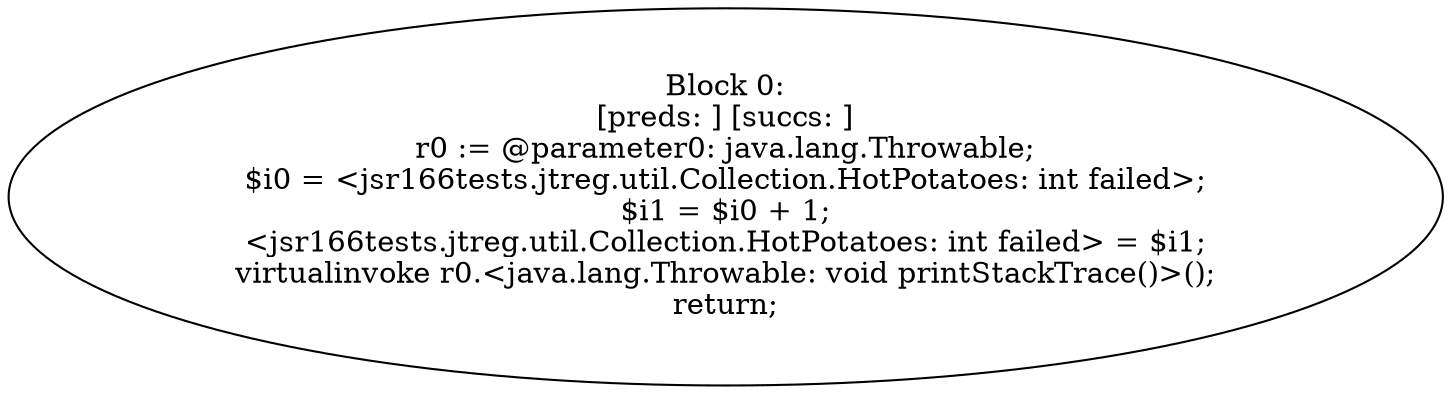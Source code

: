 digraph "unitGraph" {
    "Block 0:
[preds: ] [succs: ]
r0 := @parameter0: java.lang.Throwable;
$i0 = <jsr166tests.jtreg.util.Collection.HotPotatoes: int failed>;
$i1 = $i0 + 1;
<jsr166tests.jtreg.util.Collection.HotPotatoes: int failed> = $i1;
virtualinvoke r0.<java.lang.Throwable: void printStackTrace()>();
return;
"
}
